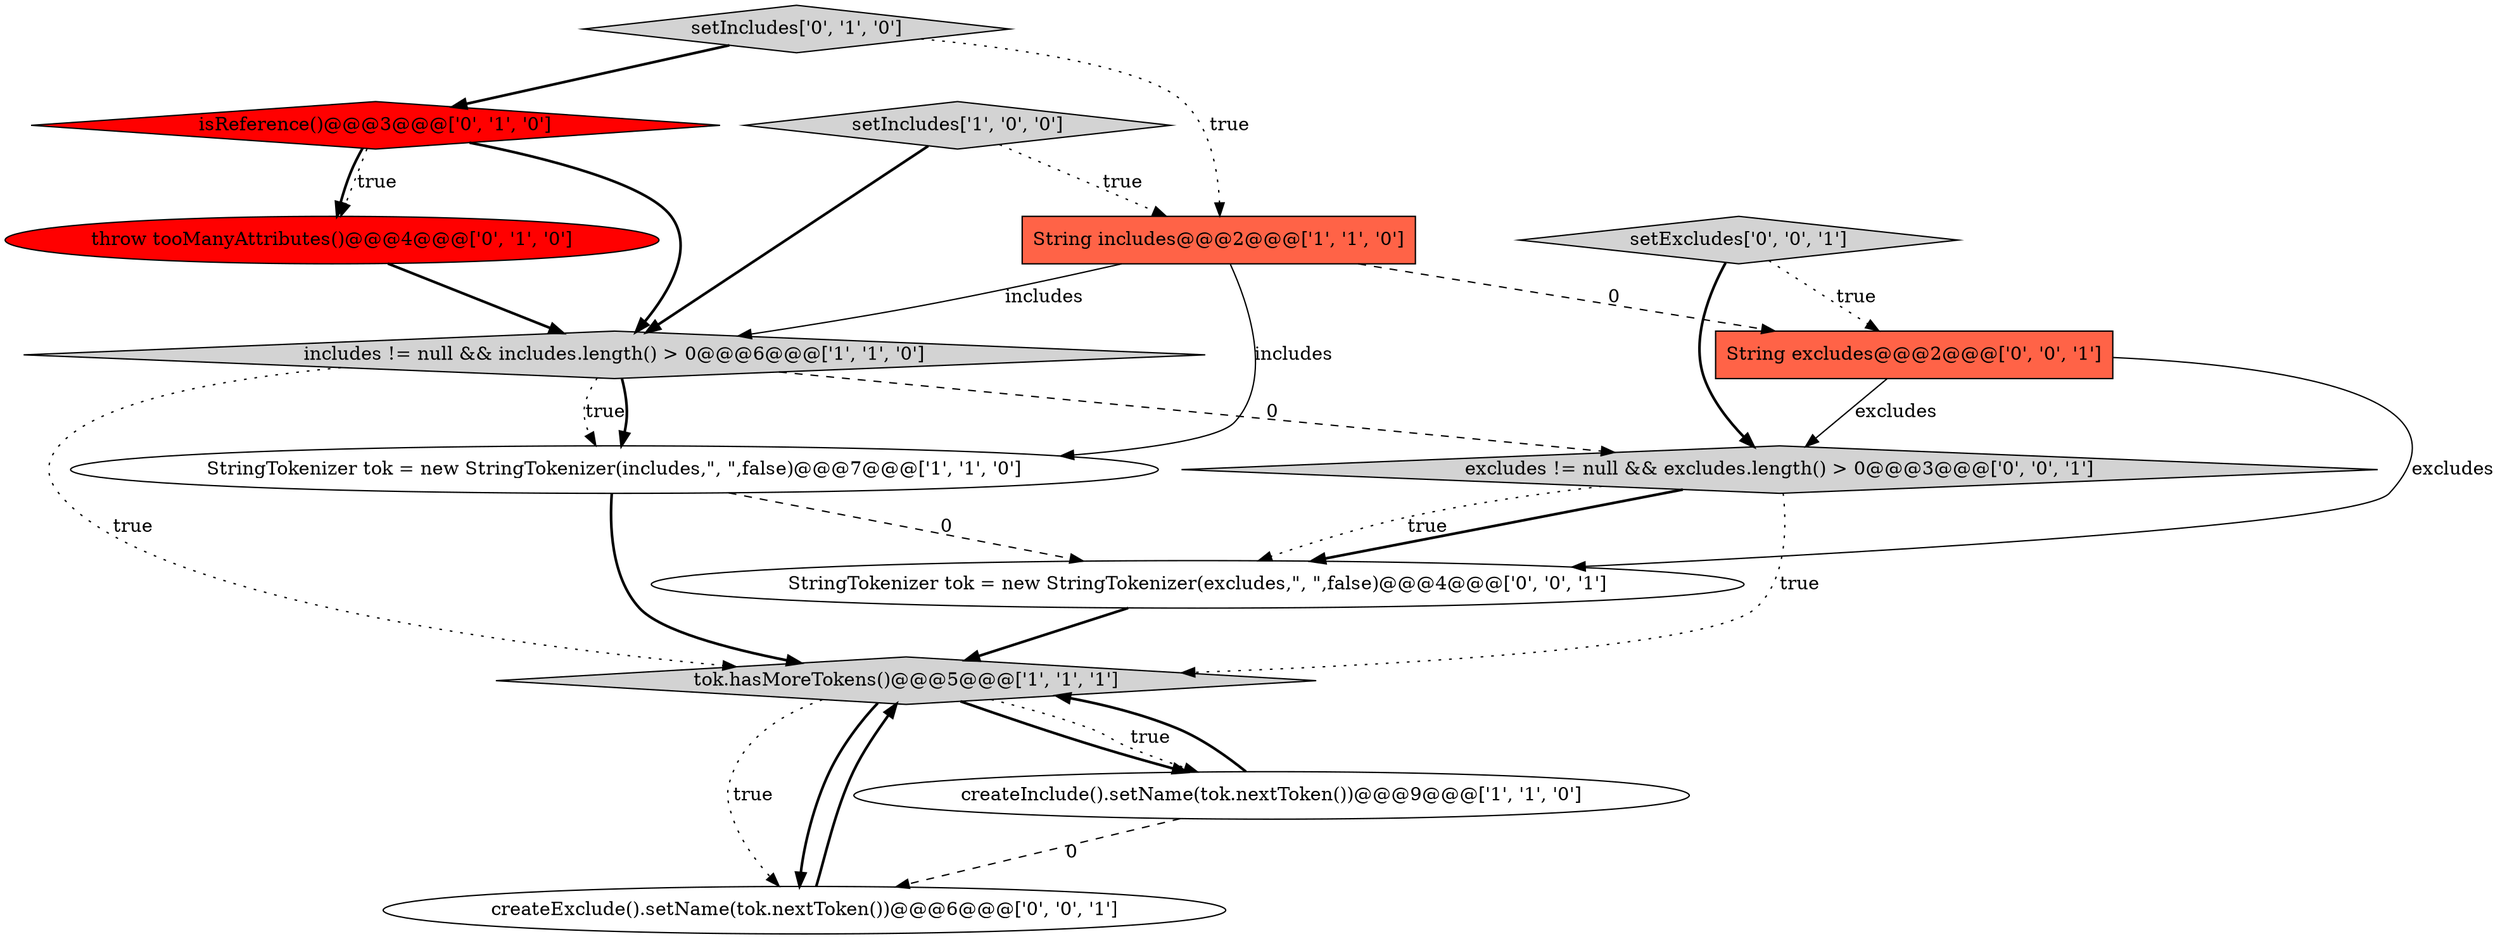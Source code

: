 digraph {
9 [style = filled, label = "setExcludes['0', '0', '1']", fillcolor = lightgray, shape = diamond image = "AAA0AAABBB3BBB"];
6 [style = filled, label = "throw tooManyAttributes()@@@4@@@['0', '1', '0']", fillcolor = red, shape = ellipse image = "AAA1AAABBB2BBB"];
2 [style = filled, label = "includes != null && includes.length() > 0@@@6@@@['1', '1', '0']", fillcolor = lightgray, shape = diamond image = "AAA0AAABBB1BBB"];
4 [style = filled, label = "setIncludes['1', '0', '0']", fillcolor = lightgray, shape = diamond image = "AAA0AAABBB1BBB"];
1 [style = filled, label = "String includes@@@2@@@['1', '1', '0']", fillcolor = tomato, shape = box image = "AAA0AAABBB1BBB"];
3 [style = filled, label = "tok.hasMoreTokens()@@@5@@@['1', '1', '1']", fillcolor = lightgray, shape = diamond image = "AAA0AAABBB1BBB"];
7 [style = filled, label = "isReference()@@@3@@@['0', '1', '0']", fillcolor = red, shape = diamond image = "AAA1AAABBB2BBB"];
8 [style = filled, label = "setIncludes['0', '1', '0']", fillcolor = lightgray, shape = diamond image = "AAA0AAABBB2BBB"];
10 [style = filled, label = "createExclude().setName(tok.nextToken())@@@6@@@['0', '0', '1']", fillcolor = white, shape = ellipse image = "AAA0AAABBB3BBB"];
0 [style = filled, label = "StringTokenizer tok = new StringTokenizer(includes,\", \",false)@@@7@@@['1', '1', '0']", fillcolor = white, shape = ellipse image = "AAA0AAABBB1BBB"];
11 [style = filled, label = "StringTokenizer tok = new StringTokenizer(excludes,\", \",false)@@@4@@@['0', '0', '1']", fillcolor = white, shape = ellipse image = "AAA0AAABBB3BBB"];
12 [style = filled, label = "excludes != null && excludes.length() > 0@@@3@@@['0', '0', '1']", fillcolor = lightgray, shape = diamond image = "AAA0AAABBB3BBB"];
13 [style = filled, label = "String excludes@@@2@@@['0', '0', '1']", fillcolor = tomato, shape = box image = "AAA0AAABBB3BBB"];
5 [style = filled, label = "createInclude().setName(tok.nextToken())@@@9@@@['1', '1', '0']", fillcolor = white, shape = ellipse image = "AAA0AAABBB1BBB"];
2->3 [style = dotted, label="true"];
0->3 [style = bold, label=""];
5->3 [style = bold, label=""];
12->3 [style = dotted, label="true"];
7->6 [style = dotted, label="true"];
2->0 [style = dotted, label="true"];
4->1 [style = dotted, label="true"];
13->11 [style = solid, label="excludes"];
3->10 [style = dotted, label="true"];
12->11 [style = bold, label=""];
10->3 [style = bold, label=""];
0->11 [style = dashed, label="0"];
4->2 [style = bold, label=""];
1->2 [style = solid, label="includes"];
8->7 [style = bold, label=""];
12->11 [style = dotted, label="true"];
6->2 [style = bold, label=""];
1->13 [style = dashed, label="0"];
8->1 [style = dotted, label="true"];
3->10 [style = bold, label=""];
2->12 [style = dashed, label="0"];
3->5 [style = bold, label=""];
2->0 [style = bold, label=""];
3->5 [style = dotted, label="true"];
5->10 [style = dashed, label="0"];
11->3 [style = bold, label=""];
7->2 [style = bold, label=""];
9->13 [style = dotted, label="true"];
7->6 [style = bold, label=""];
1->0 [style = solid, label="includes"];
9->12 [style = bold, label=""];
13->12 [style = solid, label="excludes"];
}
